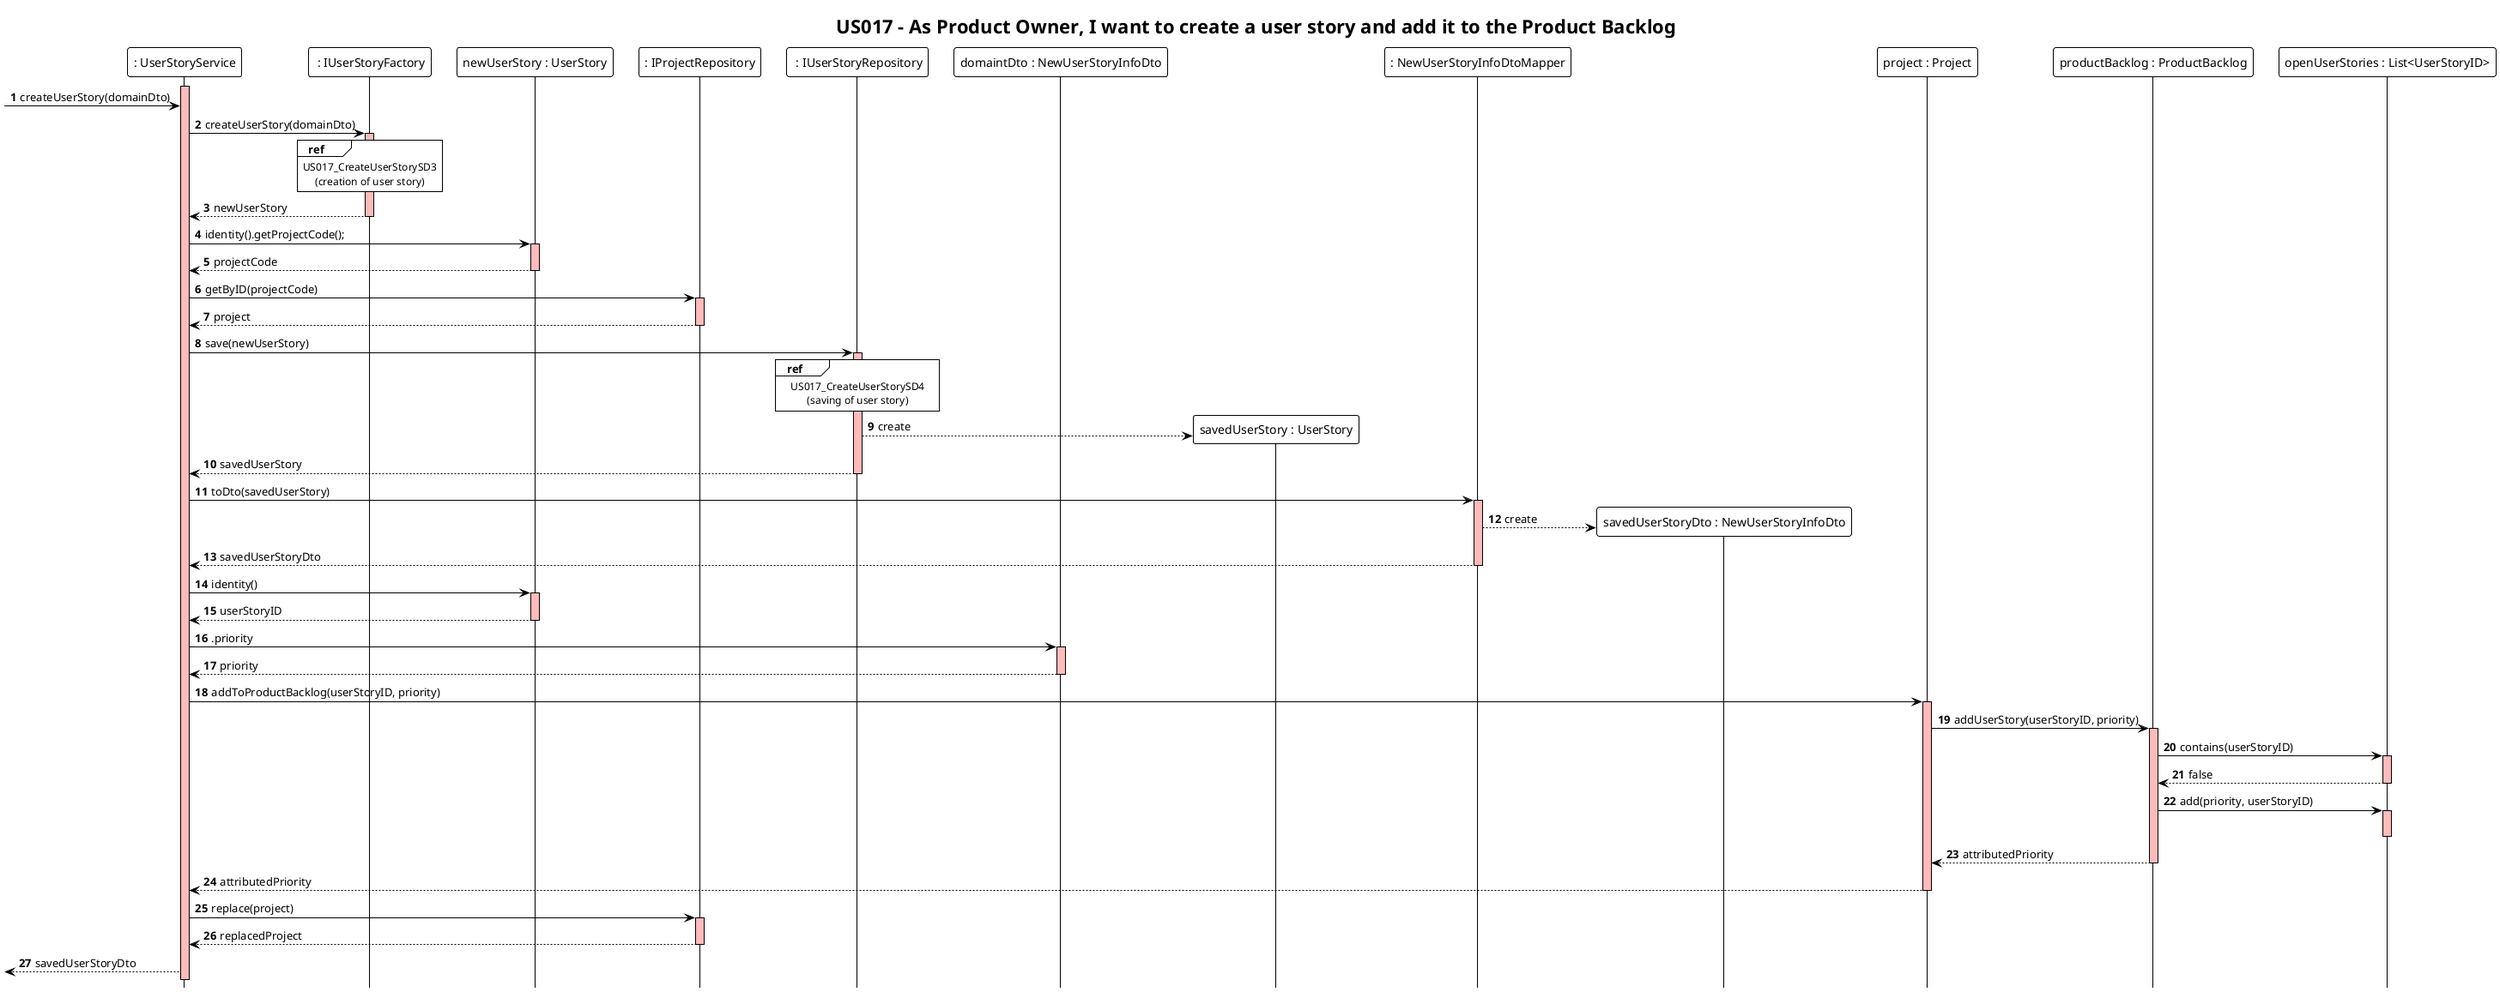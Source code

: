 @startuml
!theme plain
hide footbox
autonumber

skinparam sequence{
LifeLineBackgroundColor #FFBBBB
}

title US017 - As Product Owner, I want to create a user story and add it to the Product Backlog


participant ": UserStoryService" as service
participant " : IUserStoryFactory" as factory
participant "newUserStory : UserStory" as newUserStory
participant ": IProjectRepository" as projectRepository
participant " : IUserStoryRepository" as usRepository
participant "domaintDto : NewUserStoryInfoDto" as inDto
participant "savedUserStory : UserStory" as savedUserStory
participant ": NewUserStoryInfoDtoMapper" as mapper
participant "savedUserStoryDto : NewUserStoryInfoDto" as outDto
participant "project : Project" as project
participant "productBacklog : ProductBacklog" as backlog
participant "openUserStories : List<UserStoryID>" as uslist

activate service
-> service : createUserStory(domainDto)

service -> factory : createUserStory(domainDto)
activate factory
ref over factory: US017_CreateUserStorySD3\n(creation of user story)
factory --> service :newUserStory
deactivate

service -> newUserStory : identity().getProjectCode();
activate newUserStory
newUserStory --> service : projectCode
deactivate

service -> projectRepository: getByID(projectCode)

activate projectRepository
projectRepository --> service: project
deactivate

service -> usRepository :save(newUserStory)
activate usRepository
ref over usRepository : US017_CreateUserStorySD4\n(saving of user story)
usRepository --> savedUserStory ** : create
usRepository --> service: savedUserStory
deactivate

service -> mapper : toDto(savedUserStory)
activate mapper
mapper --> outDto ** : create
mapper --> service : savedUserStoryDto
deactivate

service -> newUserStory : identity()
activate newUserStory
newUserStory --> service : userStoryID
deactivate

service -> inDto : .priority
activate inDto
inDto --> service : priority
deactivate

service -> project :addToProductBacklog(userStoryID, priority)

activate project
project -> backlog: addUserStory(userStoryID, priority)

activate backlog
backlog -> uslist : contains(userStoryID)

activate uslist
uslist --> backlog : false
deactivate

backlog -> uslist : add(priority, userStoryID)
activate uslist
deactivate

backlog --> project : attributedPriority
deactivate

project --> service : attributedPriority
deactivate

service -> projectRepository : replace(project)
activate projectRepository
projectRepository --> service : replacedProject
deactivate

[<-- service : savedUserStoryDto
@enduml